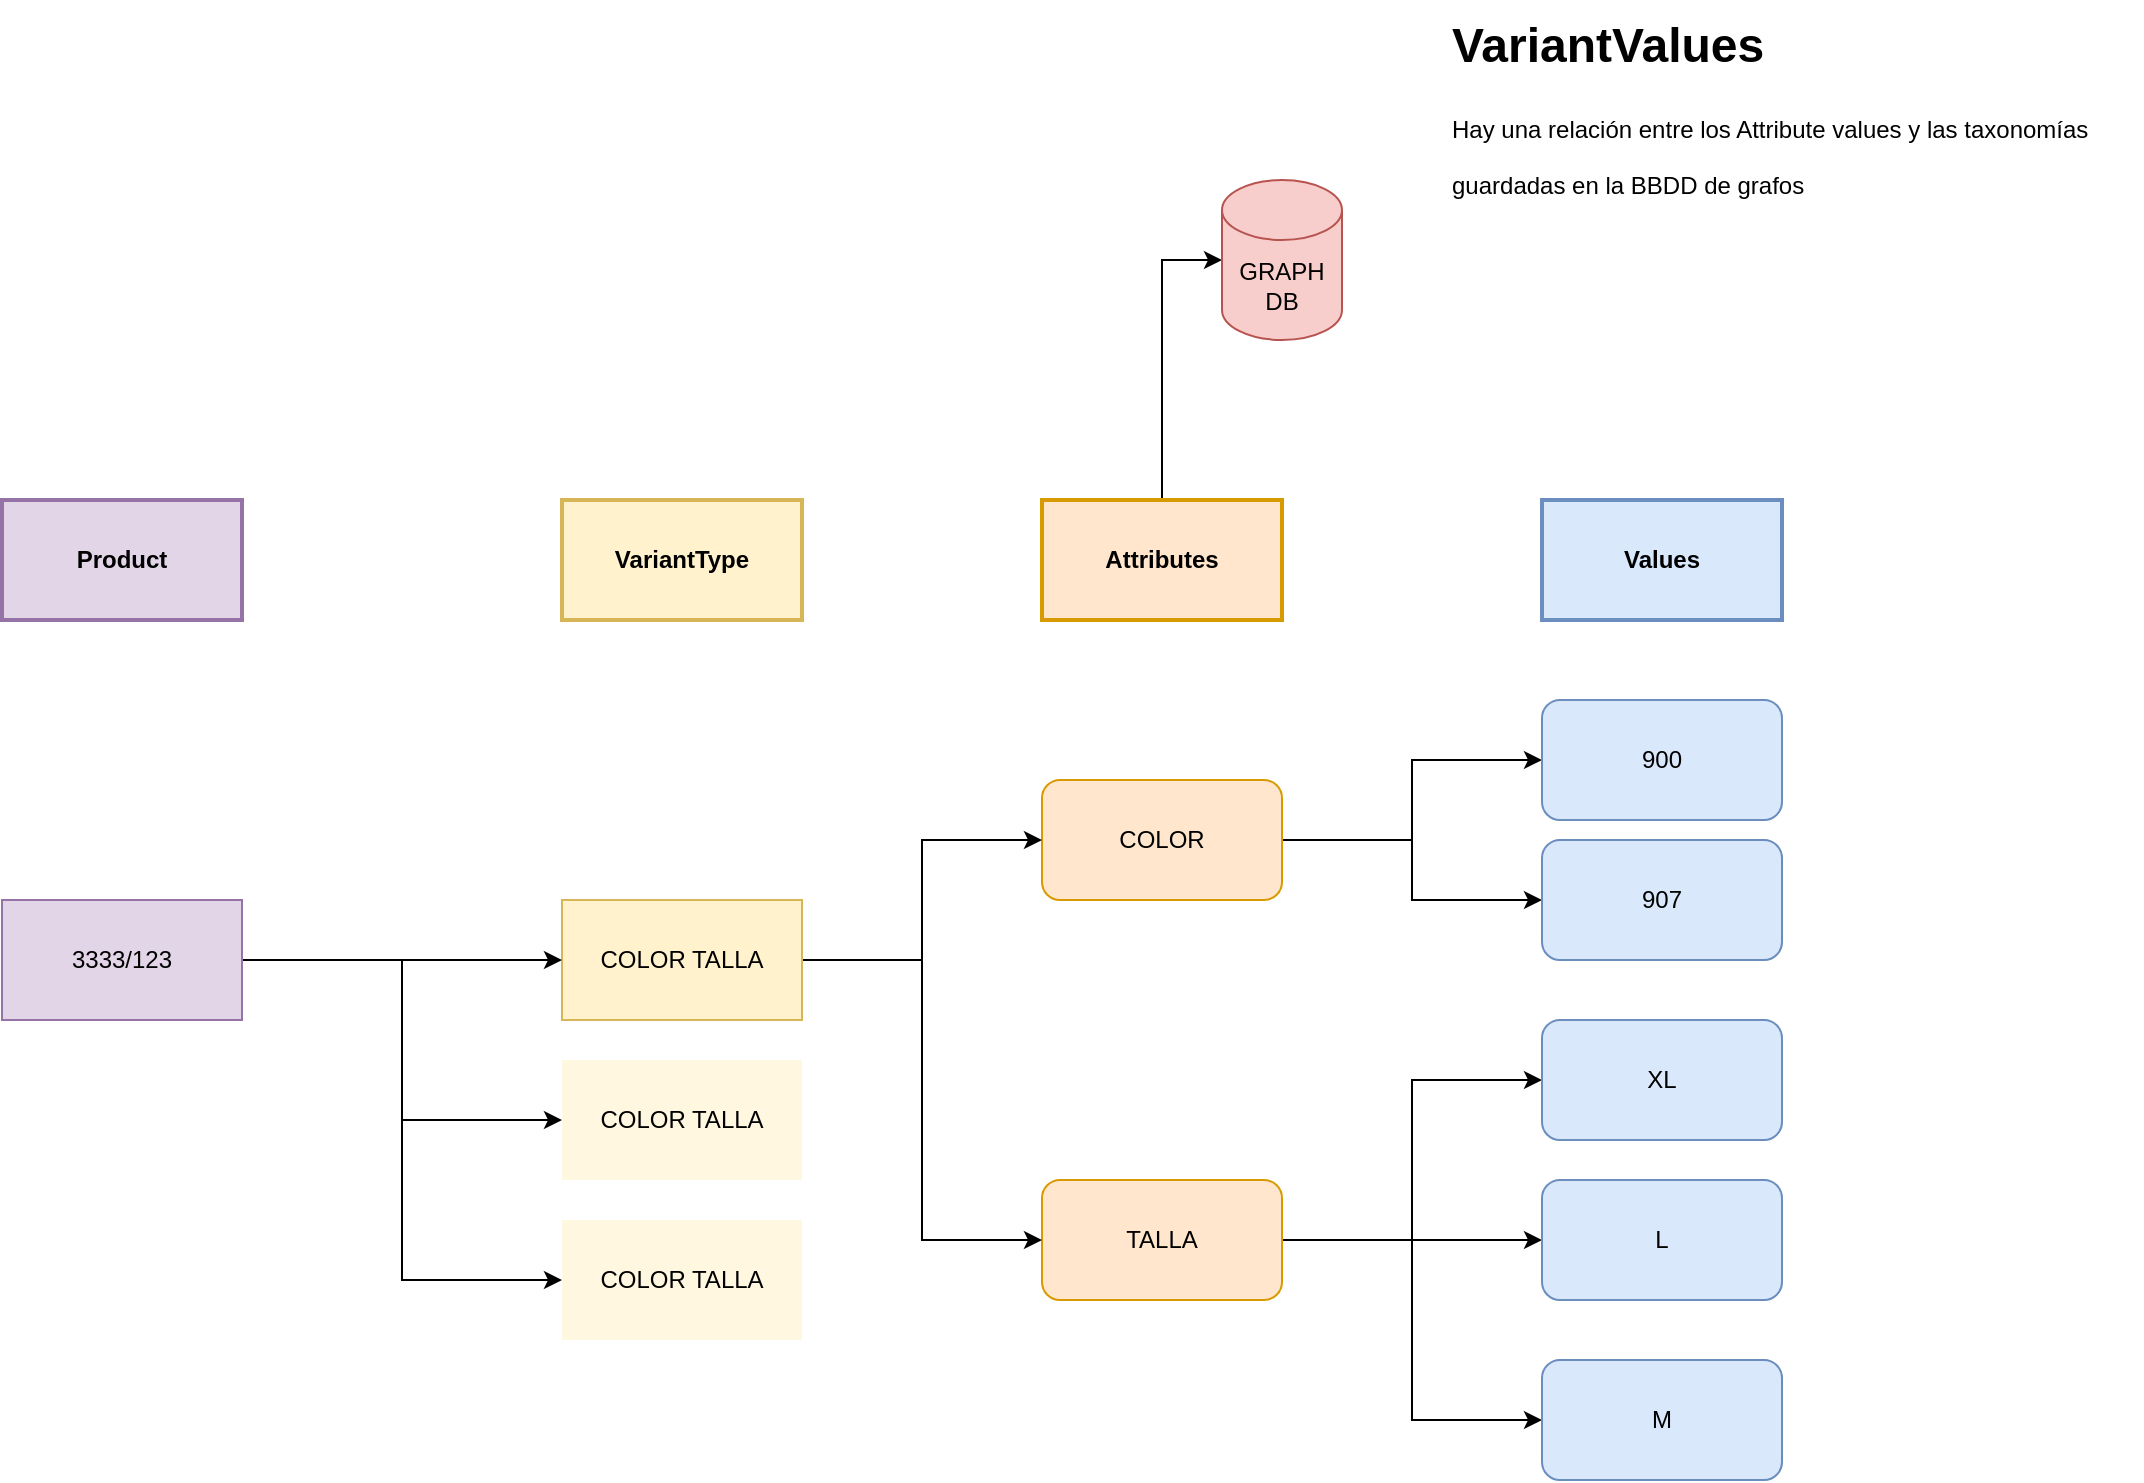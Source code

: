 <mxfile version="13.0.3" type="device"><diagram id="R2lEEEUBdFMjLlhIrx00" name="Page-1"><mxGraphModel dx="1938" dy="1980" grid="1" gridSize="10" guides="1" tooltips="1" connect="1" arrows="1" fold="1" page="1" pageScale="1" pageWidth="850" pageHeight="1100" math="0" shadow="0" extFonts="Permanent Marker^https://fonts.googleapis.com/css?family=Permanent+Marker"><root><mxCell id="0"/><mxCell id="1" parent="0"/><mxCell id="hMUl78EpIpZewLMBJS7h-6" style="edgeStyle=orthogonalEdgeStyle;rounded=0;orthogonalLoop=1;jettySize=auto;html=1;entryX=0;entryY=0.5;entryDx=0;entryDy=0;entryPerimeter=0;" parent="1" source="tsAanpco2hpjm8hEws9H-9" target="hMUl78EpIpZewLMBJS7h-5" edge="1"><mxGeometry relative="1" as="geometry"/></mxCell><mxCell id="tsAanpco2hpjm8hEws9H-9" value="Attributes" style="rounded=0;whiteSpace=wrap;html=1;fillColor=#ffe6cc;strokeColor=#d79b00;fontStyle=1;strokeWidth=2;" parent="1" vertex="1"><mxGeometry x="-80" y="190" width="120" height="60" as="geometry"/></mxCell><mxCell id="tsAanpco2hpjm8hEws9H-22" style="edgeStyle=orthogonalEdgeStyle;rounded=0;orthogonalLoop=1;jettySize=auto;html=1;entryX=0;entryY=0.5;entryDx=0;entryDy=0;" parent="1" source="tsAanpco2hpjm8hEws9H-10" target="tsAanpco2hpjm8hEws9H-13" edge="1"><mxGeometry relative="1" as="geometry"/></mxCell><mxCell id="tsAanpco2hpjm8hEws9H-23" style="edgeStyle=orthogonalEdgeStyle;rounded=0;orthogonalLoop=1;jettySize=auto;html=1;" parent="1" source="tsAanpco2hpjm8hEws9H-10" target="tsAanpco2hpjm8hEws9H-14" edge="1"><mxGeometry relative="1" as="geometry"/></mxCell><mxCell id="tsAanpco2hpjm8hEws9H-10" value="COLOR" style="rounded=1;whiteSpace=wrap;html=1;fillColor=#ffe6cc;strokeColor=#d79b00;" parent="1" vertex="1"><mxGeometry x="-80" y="330" width="120" height="60" as="geometry"/></mxCell><mxCell id="tsAanpco2hpjm8hEws9H-24" style="edgeStyle=orthogonalEdgeStyle;rounded=0;orthogonalLoop=1;jettySize=auto;html=1;entryX=0;entryY=0.5;entryDx=0;entryDy=0;" parent="1" source="tsAanpco2hpjm8hEws9H-11" target="tsAanpco2hpjm8hEws9H-16" edge="1"><mxGeometry relative="1" as="geometry"/></mxCell><mxCell id="hMUl78EpIpZewLMBJS7h-3" style="edgeStyle=orthogonalEdgeStyle;rounded=0;orthogonalLoop=1;jettySize=auto;html=1;entryX=0;entryY=0.5;entryDx=0;entryDy=0;" parent="1" source="tsAanpco2hpjm8hEws9H-11" target="tsAanpco2hpjm8hEws9H-17" edge="1"><mxGeometry relative="1" as="geometry"/></mxCell><mxCell id="hMUl78EpIpZewLMBJS7h-4" style="edgeStyle=orthogonalEdgeStyle;rounded=0;orthogonalLoop=1;jettySize=auto;html=1;entryX=0;entryY=0.5;entryDx=0;entryDy=0;" parent="1" source="tsAanpco2hpjm8hEws9H-11" target="tsAanpco2hpjm8hEws9H-15" edge="1"><mxGeometry relative="1" as="geometry"/></mxCell><mxCell id="tsAanpco2hpjm8hEws9H-11" value="TALLA" style="rounded=1;whiteSpace=wrap;html=1;fillColor=#ffe6cc;strokeColor=#d79b00;" parent="1" vertex="1"><mxGeometry x="-80" y="530" width="120" height="60" as="geometry"/></mxCell><mxCell id="tsAanpco2hpjm8hEws9H-12" value="Values" style="rounded=0;whiteSpace=wrap;html=1;fillColor=#dae8fc;strokeColor=#6c8ebf;fontStyle=1;strokeWidth=2;" parent="1" vertex="1"><mxGeometry x="170" y="190" width="120" height="60" as="geometry"/></mxCell><mxCell id="tsAanpco2hpjm8hEws9H-13" value="900" style="rounded=1;whiteSpace=wrap;html=1;fillColor=#dae8fc;strokeColor=#6c8ebf;" parent="1" vertex="1"><mxGeometry x="170" y="290" width="120" height="60" as="geometry"/></mxCell><mxCell id="tsAanpco2hpjm8hEws9H-14" value="907" style="rounded=1;whiteSpace=wrap;html=1;fillColor=#dae8fc;strokeColor=#6c8ebf;" parent="1" vertex="1"><mxGeometry x="170" y="360" width="120" height="60" as="geometry"/></mxCell><mxCell id="tsAanpco2hpjm8hEws9H-15" value="XL" style="rounded=1;whiteSpace=wrap;html=1;fillColor=#dae8fc;strokeColor=#6c8ebf;" parent="1" vertex="1"><mxGeometry x="170" y="450" width="120" height="60" as="geometry"/></mxCell><mxCell id="tsAanpco2hpjm8hEws9H-16" value="L" style="rounded=1;whiteSpace=wrap;html=1;fillColor=#dae8fc;strokeColor=#6c8ebf;" parent="1" vertex="1"><mxGeometry x="170" y="530" width="120" height="60" as="geometry"/></mxCell><mxCell id="tsAanpco2hpjm8hEws9H-17" value="M" style="rounded=1;whiteSpace=wrap;html=1;fillColor=#dae8fc;strokeColor=#6c8ebf;" parent="1" vertex="1"><mxGeometry x="170" y="620" width="120" height="60" as="geometry"/></mxCell><mxCell id="tsAanpco2hpjm8hEws9H-18" value="VariantType" style="rounded=0;whiteSpace=wrap;html=1;fillColor=#fff2cc;strokeColor=#d6b656;fontStyle=1;strokeWidth=2;" parent="1" vertex="1"><mxGeometry x="-320" y="190" width="120" height="60" as="geometry"/></mxCell><mxCell id="tsAanpco2hpjm8hEws9H-20" style="edgeStyle=orthogonalEdgeStyle;rounded=0;orthogonalLoop=1;jettySize=auto;html=1;entryX=0;entryY=0.5;entryDx=0;entryDy=0;" parent="1" source="tsAanpco2hpjm8hEws9H-19" target="tsAanpco2hpjm8hEws9H-10" edge="1"><mxGeometry relative="1" as="geometry"/></mxCell><mxCell id="tsAanpco2hpjm8hEws9H-21" style="edgeStyle=orthogonalEdgeStyle;rounded=0;orthogonalLoop=1;jettySize=auto;html=1;entryX=0;entryY=0.5;entryDx=0;entryDy=0;" parent="1" source="tsAanpco2hpjm8hEws9H-19" target="tsAanpco2hpjm8hEws9H-11" edge="1"><mxGeometry relative="1" as="geometry"/></mxCell><mxCell id="tsAanpco2hpjm8hEws9H-19" value="COLOR TALLA" style="rounded=0;whiteSpace=wrap;html=1;fillColor=#fff2cc;strokeColor=#d6b656;" parent="1" vertex="1"><mxGeometry x="-320" y="390" width="120" height="60" as="geometry"/></mxCell><mxCell id="tsAanpco2hpjm8hEws9H-25" value="&lt;h1 style=&quot;line-height: 60%&quot;&gt;&lt;span&gt;&lt;font style=&quot;font-size: 24px&quot;&gt;VariantValues&lt;/font&gt;&lt;/span&gt;&lt;/h1&gt;&lt;h1&gt;&lt;span style=&quot;font-size: 12px ; font-weight: normal&quot;&gt;Hay una relación entre los Attribute values y las taxonomías guardadas en la BBDD de grafos&lt;/span&gt;&lt;br&gt;&lt;/h1&gt;" style="text;html=1;strokeColor=none;fillColor=none;spacing=5;spacingTop=-20;whiteSpace=wrap;overflow=hidden;rounded=0;" parent="1" vertex="1"><mxGeometry x="120" y="-50" width="350" height="120" as="geometry"/></mxCell><mxCell id="hMUl78EpIpZewLMBJS7h-5" value="GRAPH DB" style="shape=cylinder3;whiteSpace=wrap;html=1;boundedLbl=1;backgroundOutline=1;size=15;fillColor=#f8cecc;strokeColor=#b85450;" parent="1" vertex="1"><mxGeometry x="10" y="30" width="60" height="80" as="geometry"/></mxCell><mxCell id="hMUl78EpIpZewLMBJS7h-9" value="Product" style="rounded=0;whiteSpace=wrap;html=1;fillColor=#e1d5e7;strokeColor=#9673a6;fontStyle=1;strokeWidth=2;" parent="1" vertex="1"><mxGeometry x="-600" y="190" width="120" height="60" as="geometry"/></mxCell><mxCell id="hMUl78EpIpZewLMBJS7h-11" style="edgeStyle=orthogonalEdgeStyle;rounded=0;orthogonalLoop=1;jettySize=auto;html=1;" parent="1" source="hMUl78EpIpZewLMBJS7h-10" target="tsAanpco2hpjm8hEws9H-19" edge="1"><mxGeometry relative="1" as="geometry"/></mxCell><mxCell id="hMUl78EpIpZewLMBJS7h-14" style="edgeStyle=orthogonalEdgeStyle;rounded=0;orthogonalLoop=1;jettySize=auto;html=1;entryX=0;entryY=0.5;entryDx=0;entryDy=0;" parent="1" source="hMUl78EpIpZewLMBJS7h-10" target="hMUl78EpIpZewLMBJS7h-12" edge="1"><mxGeometry relative="1" as="geometry"/></mxCell><mxCell id="hMUl78EpIpZewLMBJS7h-15" style="edgeStyle=orthogonalEdgeStyle;rounded=0;orthogonalLoop=1;jettySize=auto;html=1;entryX=0;entryY=0.5;entryDx=0;entryDy=0;" parent="1" source="hMUl78EpIpZewLMBJS7h-10" target="hMUl78EpIpZewLMBJS7h-13" edge="1"><mxGeometry relative="1" as="geometry"/></mxCell><mxCell id="hMUl78EpIpZewLMBJS7h-10" value="3333/123" style="rounded=0;whiteSpace=wrap;html=1;fillColor=#e1d5e7;strokeColor=#9673a6;" parent="1" vertex="1"><mxGeometry x="-600" y="390" width="120" height="60" as="geometry"/></mxCell><mxCell id="hMUl78EpIpZewLMBJS7h-12" value="&lt;span style=&quot;font-weight: normal;&quot;&gt;COLOR TALLA&lt;/span&gt;" style="rounded=0;whiteSpace=wrap;html=1;fillColor=#fff2cc;strokeColor=none;fontStyle=1;shadow=0;opacity=60;" parent="1" vertex="1"><mxGeometry x="-320" y="470" width="120" height="60" as="geometry"/></mxCell><mxCell id="hMUl78EpIpZewLMBJS7h-13" value="COLOR TALLA" style="rounded=0;whiteSpace=wrap;html=1;fillColor=#fff2cc;strokeColor=none;shadow=0;opacity=60;" parent="1" vertex="1"><mxGeometry x="-320" y="550" width="120" height="60" as="geometry"/></mxCell></root></mxGraphModel></diagram></mxfile>